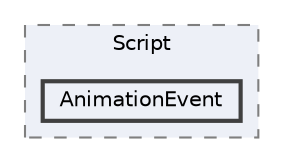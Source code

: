 digraph "004_Character/SkillCharacters/00_Common/Script/AnimationEvent"
{
 // LATEX_PDF_SIZE
  bgcolor="transparent";
  edge [fontname=Helvetica,fontsize=10,labelfontname=Helvetica,labelfontsize=10];
  node [fontname=Helvetica,fontsize=10,shape=box,height=0.2,width=0.4];
  compound=true
  subgraph clusterdir_63306ee3140c0cef01ef811f3c1e17c1 {
    graph [ bgcolor="#edf0f7", pencolor="grey50", label="Script", fontname=Helvetica,fontsize=10 style="filled,dashed", URL="dir_63306ee3140c0cef01ef811f3c1e17c1.html",tooltip=""]
  dir_f22751e731e0998507c8938013dee7af [label="AnimationEvent", fillcolor="#edf0f7", color="grey25", style="filled,bold", URL="dir_f22751e731e0998507c8938013dee7af.html",tooltip=""];
  }
}
